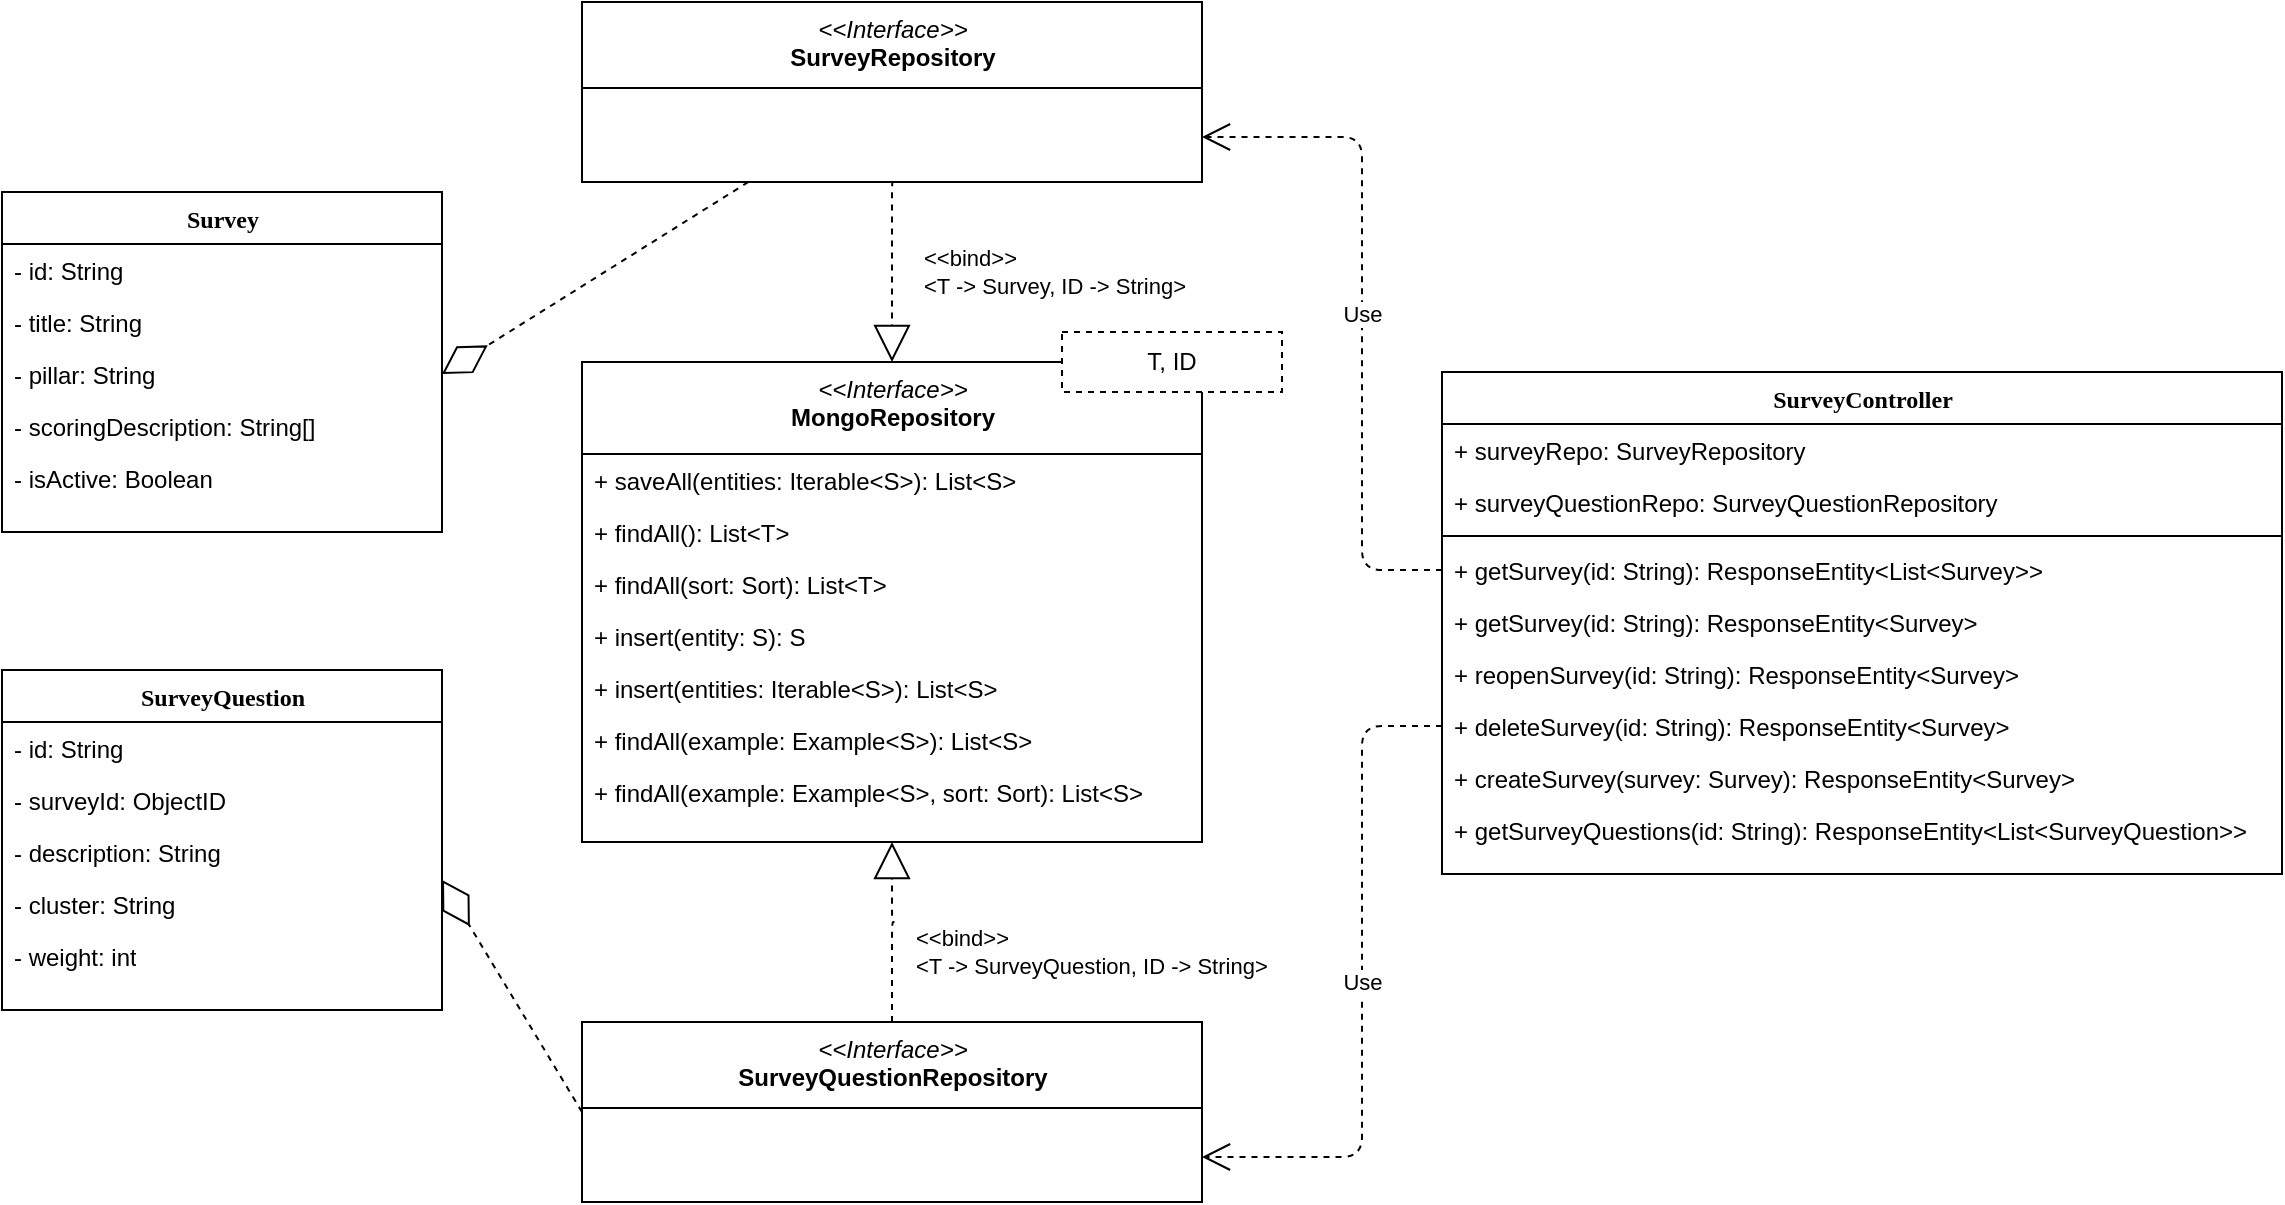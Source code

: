 <mxfile version="12.1.7" type="device" pages="1"><diagram name="Page-1" id="9f46799a-70d6-7492-0946-bef42562c5a5"><mxGraphModel dx="1580" dy="1919" grid="1" gridSize="10" guides="1" tooltips="1" connect="1" arrows="1" fold="1" page="1" pageScale="1" pageWidth="1100" pageHeight="850" background="#ffffff" math="0" shadow="0"><root><mxCell id="0"/><mxCell id="1" parent="0"/><mxCell id="78961159f06e98e8-30" value="&lt;i style=&quot;font-family: &amp;#34;helvetica&amp;#34; ; font-weight: 400&quot;&gt;&amp;lt;&amp;lt;Interface&amp;gt;&amp;gt;&lt;/i&gt;&lt;br style=&quot;font-family: &amp;#34;helvetica&amp;#34; ; font-weight: 400&quot;&gt;&lt;b style=&quot;font-family: &amp;#34;helvetica&amp;#34;&quot;&gt;SurveyRepository&lt;/b&gt;" style="swimlane;html=1;fontStyle=1;align=center;verticalAlign=top;childLayout=stackLayout;horizontal=1;startSize=43;horizontalStack=0;resizeParent=1;resizeLast=0;collapsible=1;marginBottom=0;swimlaneFillColor=#ffffff;rounded=0;shadow=0;comic=0;labelBackgroundColor=none;strokeColor=#000000;strokeWidth=1;fillColor=none;fontFamily=Verdana;fontSize=12;fontColor=#000000;" parent="1" vertex="1"><mxGeometry x="350" y="-420" width="310" height="90" as="geometry"/></mxCell><mxCell id="78961159f06e98e8-43" value="Survey" style="swimlane;html=1;fontStyle=1;align=center;verticalAlign=top;childLayout=stackLayout;horizontal=1;startSize=26;horizontalStack=0;resizeParent=1;resizeLast=0;collapsible=1;marginBottom=0;swimlaneFillColor=#ffffff;rounded=0;shadow=0;comic=0;labelBackgroundColor=none;strokeColor=#000000;strokeWidth=1;fillColor=none;fontFamily=Verdana;fontSize=12;fontColor=#000000;" parent="1" vertex="1"><mxGeometry x="60" y="-325" width="220" height="170" as="geometry"/></mxCell><mxCell id="78961159f06e98e8-44" value="-&amp;nbsp;id: String" style="text;html=1;strokeColor=none;fillColor=none;align=left;verticalAlign=top;spacingLeft=4;spacingRight=4;whiteSpace=wrap;overflow=hidden;rotatable=0;points=[[0,0.5],[1,0.5]];portConstraint=eastwest;" parent="78961159f06e98e8-43" vertex="1"><mxGeometry y="26" width="220" height="26" as="geometry"/></mxCell><mxCell id="FfX1fjsd-PwvNIkPeTNj-15" value="-&amp;nbsp;title: String" style="text;html=1;strokeColor=none;fillColor=none;align=left;verticalAlign=top;spacingLeft=4;spacingRight=4;whiteSpace=wrap;overflow=hidden;rotatable=0;points=[[0,0.5],[1,0.5]];portConstraint=eastwest;" vertex="1" parent="78961159f06e98e8-43"><mxGeometry y="52" width="220" height="26" as="geometry"/></mxCell><mxCell id="FfX1fjsd-PwvNIkPeTNj-16" value="-&amp;nbsp;pillar: String" style="text;html=1;strokeColor=none;fillColor=none;align=left;verticalAlign=top;spacingLeft=4;spacingRight=4;whiteSpace=wrap;overflow=hidden;rotatable=0;points=[[0,0.5],[1,0.5]];portConstraint=eastwest;" vertex="1" parent="78961159f06e98e8-43"><mxGeometry y="78" width="220" height="26" as="geometry"/></mxCell><mxCell id="FfX1fjsd-PwvNIkPeTNj-17" value="-&amp;nbsp;scoringDescription: String[]" style="text;html=1;strokeColor=none;fillColor=none;align=left;verticalAlign=top;spacingLeft=4;spacingRight=4;whiteSpace=wrap;overflow=hidden;rotatable=0;points=[[0,0.5],[1,0.5]];portConstraint=eastwest;" vertex="1" parent="78961159f06e98e8-43"><mxGeometry y="104" width="220" height="26" as="geometry"/></mxCell><mxCell id="FfX1fjsd-PwvNIkPeTNj-14" value="- isActive: Boolean" style="text;html=1;strokeColor=none;fillColor=none;align=left;verticalAlign=top;spacingLeft=4;spacingRight=4;whiteSpace=wrap;overflow=hidden;rotatable=0;points=[[0,0.5],[1,0.5]];portConstraint=eastwest;" vertex="1" parent="78961159f06e98e8-43"><mxGeometry y="130" width="220" height="26" as="geometry"/></mxCell><mxCell id="78961159f06e98e8-69" value="SurveyController" style="swimlane;html=1;fontStyle=1;align=center;verticalAlign=top;childLayout=stackLayout;horizontal=1;startSize=26;horizontalStack=0;resizeParent=1;resizeLast=0;collapsible=1;marginBottom=0;swimlaneFillColor=#ffffff;rounded=0;shadow=0;comic=0;labelBackgroundColor=none;strokeColor=#000000;strokeWidth=1;fillColor=none;fontFamily=Verdana;fontSize=12;fontColor=#000000;" parent="1" vertex="1"><mxGeometry x="780" y="-235" width="420" height="251" as="geometry"/></mxCell><mxCell id="78961159f06e98e8-70" value="+ surveyRepo: SurveyRepository" style="text;html=1;strokeColor=none;fillColor=none;align=left;verticalAlign=top;spacingLeft=4;spacingRight=4;whiteSpace=wrap;overflow=hidden;rotatable=0;points=[[0,0.5],[1,0.5]];portConstraint=eastwest;" parent="78961159f06e98e8-69" vertex="1"><mxGeometry y="26" width="420" height="26" as="geometry"/></mxCell><mxCell id="78961159f06e98e8-71" value="+ surveyQuestionRepo:&amp;nbsp;SurveyQuestionRepository" style="text;html=1;strokeColor=none;fillColor=none;align=left;verticalAlign=top;spacingLeft=4;spacingRight=4;whiteSpace=wrap;overflow=hidden;rotatable=0;points=[[0,0.5],[1,0.5]];portConstraint=eastwest;" parent="78961159f06e98e8-69" vertex="1"><mxGeometry y="52" width="420" height="26" as="geometry"/></mxCell><mxCell id="78961159f06e98e8-77" value="" style="line;html=1;strokeWidth=1;fillColor=none;align=left;verticalAlign=middle;spacingTop=-1;spacingLeft=3;spacingRight=3;rotatable=0;labelPosition=right;points=[];portConstraint=eastwest;" parent="78961159f06e98e8-69" vertex="1"><mxGeometry y="78" width="420" height="8" as="geometry"/></mxCell><mxCell id="78961159f06e98e8-78" value="+ getSurvey(id: String):&amp;nbsp;ResponseEntity&amp;lt;List&amp;lt;Survey&amp;gt;&amp;gt;" style="text;html=1;strokeColor=none;fillColor=none;align=left;verticalAlign=top;spacingLeft=4;spacingRight=4;whiteSpace=wrap;overflow=hidden;rotatable=0;points=[[0,0.5],[1,0.5]];portConstraint=eastwest;" parent="78961159f06e98e8-69" vertex="1"><mxGeometry y="86" width="420" height="26" as="geometry"/></mxCell><mxCell id="78961159f06e98e8-79" value="+ getSurvey(id: String):&amp;nbsp;ResponseEntity&amp;lt;Survey&amp;gt;" style="text;html=1;strokeColor=none;fillColor=none;align=left;verticalAlign=top;spacingLeft=4;spacingRight=4;whiteSpace=wrap;overflow=hidden;rotatable=0;points=[[0,0.5],[1,0.5]];portConstraint=eastwest;" parent="78961159f06e98e8-69" vertex="1"><mxGeometry y="112" width="420" height="26" as="geometry"/></mxCell><mxCell id="78961159f06e98e8-80" value="+ reopenSurvey(id: String):&amp;nbsp;ResponseEntity&amp;lt;Survey&amp;gt;" style="text;html=1;strokeColor=none;fillColor=none;align=left;verticalAlign=top;spacingLeft=4;spacingRight=4;whiteSpace=wrap;overflow=hidden;rotatable=0;points=[[0,0.5],[1,0.5]];portConstraint=eastwest;" parent="78961159f06e98e8-69" vertex="1"><mxGeometry y="138" width="420" height="26" as="geometry"/></mxCell><mxCell id="78961159f06e98e8-81" value="+ deleteSurvey(id: String): ResponseEntity&amp;lt;Survey&amp;gt;" style="text;html=1;strokeColor=none;fillColor=none;align=left;verticalAlign=top;spacingLeft=4;spacingRight=4;whiteSpace=wrap;overflow=hidden;rotatable=0;points=[[0,0.5],[1,0.5]];portConstraint=eastwest;" parent="78961159f06e98e8-69" vertex="1"><mxGeometry y="164" width="420" height="26" as="geometry"/></mxCell><mxCell id="jdwQdtpFjlNDIFuJfCBO-30" value="+ createSurvey(survey: Survey): ResponseEntity&amp;lt;Survey&amp;gt;" style="text;html=1;strokeColor=none;fillColor=none;align=left;verticalAlign=top;spacingLeft=4;spacingRight=4;whiteSpace=wrap;overflow=hidden;rotatable=0;points=[[0,0.5],[1,0.5]];portConstraint=eastwest;" parent="78961159f06e98e8-69" vertex="1"><mxGeometry y="190" width="420" height="26" as="geometry"/></mxCell><mxCell id="jdwQdtpFjlNDIFuJfCBO-32" value="+ getSurveyQuestions(id: String):&amp;nbsp;ResponseEntity&amp;lt;List&amp;lt;SurveyQuestion&amp;gt;&amp;gt;" style="text;html=1;strokeColor=none;fillColor=none;align=left;verticalAlign=top;spacingLeft=4;spacingRight=4;whiteSpace=wrap;overflow=hidden;rotatable=0;points=[[0,0.5],[1,0.5]];portConstraint=eastwest;" parent="78961159f06e98e8-69" vertex="1"><mxGeometry y="216" width="420" height="26" as="geometry"/></mxCell><mxCell id="jdwQdtpFjlNDIFuJfCBO-51" value="&amp;lt;&amp;lt;bind&amp;gt;&amp;gt;&lt;br&gt;&amp;lt;T -&amp;gt; Survey, ID -&amp;gt; String&amp;gt;" style="endArrow=block;endSize=16;endFill=0;html=1;edgeStyle=orthogonalEdgeStyle;exitX=0.5;exitY=1;exitDx=0;exitDy=0;entryX=0.5;entryY=0;entryDx=0;entryDy=0;dashed=1;align=left;" parent="1" source="78961159f06e98e8-30" target="FfX1fjsd-PwvNIkPeTNj-1" edge="1"><mxGeometry x="0.006" y="14" width="160" relative="1" as="geometry"><mxPoint x="500" y="70" as="sourcePoint"/><mxPoint x="500" y="-13" as="targetPoint"/><Array as="points"><mxPoint x="506" y="-330"/><mxPoint x="506" y="-330"/></Array><mxPoint as="offset"/></mxGeometry></mxCell><mxCell id="FfX1fjsd-PwvNIkPeTNj-1" value="&lt;i style=&quot;font-family: &amp;#34;helvetica&amp;#34; ; font-weight: 400&quot;&gt;&amp;lt;&amp;lt;Interface&amp;gt;&amp;gt;&lt;/i&gt;&lt;br style=&quot;font-family: &amp;#34;helvetica&amp;#34; ; font-weight: 400&quot;&gt;&lt;b style=&quot;font-family: &amp;#34;helvetica&amp;#34;&quot;&gt;MongoRepository&lt;/b&gt;" style="swimlane;html=1;fontStyle=1;align=center;verticalAlign=top;childLayout=stackLayout;horizontal=1;startSize=46;horizontalStack=0;resizeParent=1;resizeLast=0;collapsible=1;marginBottom=0;swimlaneFillColor=#ffffff;rounded=0;shadow=0;comic=0;labelBackgroundColor=none;strokeColor=#000000;strokeWidth=1;fillColor=none;fontFamily=Verdana;fontSize=12;fontColor=#000000;" vertex="1" parent="1"><mxGeometry x="350" y="-240" width="310" height="240" as="geometry"><mxRectangle x="350" y="-240" width="110" height="30" as="alternateBounds"/></mxGeometry></mxCell><mxCell id="FfX1fjsd-PwvNIkPeTNj-3" value="+ saveAll(entities: Iterable&amp;lt;S&amp;gt;): List&amp;lt;S&amp;gt;" style="text;html=1;strokeColor=none;fillColor=none;align=left;verticalAlign=top;spacingLeft=4;spacingRight=4;whiteSpace=wrap;overflow=hidden;rotatable=0;points=[[0,0.5],[1,0.5]];portConstraint=eastwest;" vertex="1" parent="FfX1fjsd-PwvNIkPeTNj-1"><mxGeometry y="46" width="310" height="26" as="geometry"/></mxCell><mxCell id="FfX1fjsd-PwvNIkPeTNj-4" value="+ findAll(): List&amp;lt;T&amp;gt;" style="text;html=1;strokeColor=none;fillColor=none;align=left;verticalAlign=top;spacingLeft=4;spacingRight=4;whiteSpace=wrap;overflow=hidden;rotatable=0;points=[[0,0.5],[1,0.5]];portConstraint=eastwest;" vertex="1" parent="FfX1fjsd-PwvNIkPeTNj-1"><mxGeometry y="72" width="310" height="26" as="geometry"/></mxCell><mxCell id="FfX1fjsd-PwvNIkPeTNj-5" value="+ findAll(sort: Sort): List&amp;lt;T&amp;gt;" style="text;html=1;strokeColor=none;fillColor=none;align=left;verticalAlign=top;spacingLeft=4;spacingRight=4;whiteSpace=wrap;overflow=hidden;rotatable=0;points=[[0,0.5],[1,0.5]];portConstraint=eastwest;" vertex="1" parent="FfX1fjsd-PwvNIkPeTNj-1"><mxGeometry y="98" width="310" height="26" as="geometry"/></mxCell><mxCell id="FfX1fjsd-PwvNIkPeTNj-6" value="+ insert(entity: S): S" style="text;html=1;strokeColor=none;fillColor=none;align=left;verticalAlign=top;spacingLeft=4;spacingRight=4;whiteSpace=wrap;overflow=hidden;rotatable=0;points=[[0,0.5],[1,0.5]];portConstraint=eastwest;" vertex="1" parent="FfX1fjsd-PwvNIkPeTNj-1"><mxGeometry y="124" width="310" height="26" as="geometry"/></mxCell><mxCell id="FfX1fjsd-PwvNIkPeTNj-7" value="+ insert(entities: Iterable&amp;lt;S&amp;gt;): List&amp;lt;S&amp;gt;" style="text;html=1;strokeColor=none;fillColor=none;align=left;verticalAlign=top;spacingLeft=4;spacingRight=4;whiteSpace=wrap;overflow=hidden;rotatable=0;points=[[0,0.5],[1,0.5]];portConstraint=eastwest;" vertex="1" parent="FfX1fjsd-PwvNIkPeTNj-1"><mxGeometry y="150" width="310" height="26" as="geometry"/></mxCell><mxCell id="FfX1fjsd-PwvNIkPeTNj-8" value="+ findAll(example: Example&amp;lt;S&amp;gt;): List&amp;lt;S&amp;gt;" style="text;html=1;strokeColor=none;fillColor=none;align=left;verticalAlign=top;spacingLeft=4;spacingRight=4;whiteSpace=wrap;overflow=hidden;rotatable=0;points=[[0,0.5],[1,0.5]];portConstraint=eastwest;" vertex="1" parent="FfX1fjsd-PwvNIkPeTNj-1"><mxGeometry y="176" width="310" height="26" as="geometry"/></mxCell><mxCell id="FfX1fjsd-PwvNIkPeTNj-9" value="+ findAll(example: Example&amp;lt;S&amp;gt;, sort: Sort): List&amp;lt;S&amp;gt;" style="text;html=1;strokeColor=none;fillColor=none;align=left;verticalAlign=top;spacingLeft=4;spacingRight=4;whiteSpace=wrap;overflow=hidden;rotatable=0;points=[[0,0.5],[1,0.5]];portConstraint=eastwest;" vertex="1" parent="FfX1fjsd-PwvNIkPeTNj-1"><mxGeometry y="202" width="310" height="26" as="geometry"/></mxCell><mxCell id="FfX1fjsd-PwvNIkPeTNj-13" value="T, ID" style="rounded=0;whiteSpace=wrap;html=1;dashed=1;" vertex="1" parent="1"><mxGeometry x="590" y="-255" width="110" height="30" as="geometry"/></mxCell><mxCell id="FfX1fjsd-PwvNIkPeTNj-20" value="&lt;i style=&quot;font-family: &amp;#34;helvetica&amp;#34; ; font-weight: 400&quot;&gt;&amp;lt;&amp;lt;Interface&amp;gt;&amp;gt;&lt;/i&gt;&lt;br style=&quot;font-family: &amp;#34;helvetica&amp;#34; ; font-weight: 400&quot;&gt;&lt;b style=&quot;font-family: &amp;#34;helvetica&amp;#34;&quot;&gt;SurveyQuestionRepository&lt;/b&gt;" style="swimlane;html=1;fontStyle=1;align=center;verticalAlign=top;childLayout=stackLayout;horizontal=1;startSize=43;horizontalStack=0;resizeParent=1;resizeLast=0;collapsible=1;marginBottom=0;swimlaneFillColor=#ffffff;rounded=0;shadow=0;comic=0;labelBackgroundColor=none;strokeColor=#000000;strokeWidth=1;fillColor=none;fontFamily=Verdana;fontSize=12;fontColor=#000000;" vertex="1" parent="1"><mxGeometry x="350" y="90" width="310" height="90" as="geometry"/></mxCell><mxCell id="FfX1fjsd-PwvNIkPeTNj-21" value="SurveyQuestion" style="swimlane;html=1;fontStyle=1;align=center;verticalAlign=top;childLayout=stackLayout;horizontal=1;startSize=26;horizontalStack=0;resizeParent=1;resizeLast=0;collapsible=1;marginBottom=0;swimlaneFillColor=#ffffff;rounded=0;shadow=0;comic=0;labelBackgroundColor=none;strokeColor=#000000;strokeWidth=1;fillColor=none;fontFamily=Verdana;fontSize=12;fontColor=#000000;" vertex="1" parent="1"><mxGeometry x="60" y="-86" width="220" height="170" as="geometry"/></mxCell><mxCell id="FfX1fjsd-PwvNIkPeTNj-22" value="-&amp;nbsp;id: String" style="text;html=1;strokeColor=none;fillColor=none;align=left;verticalAlign=top;spacingLeft=4;spacingRight=4;whiteSpace=wrap;overflow=hidden;rotatable=0;points=[[0,0.5],[1,0.5]];portConstraint=eastwest;" vertex="1" parent="FfX1fjsd-PwvNIkPeTNj-21"><mxGeometry y="26" width="220" height="26" as="geometry"/></mxCell><mxCell id="FfX1fjsd-PwvNIkPeTNj-23" value="- surveyId: ObjectID" style="text;html=1;strokeColor=none;fillColor=none;align=left;verticalAlign=top;spacingLeft=4;spacingRight=4;whiteSpace=wrap;overflow=hidden;rotatable=0;points=[[0,0.5],[1,0.5]];portConstraint=eastwest;" vertex="1" parent="FfX1fjsd-PwvNIkPeTNj-21"><mxGeometry y="52" width="220" height="26" as="geometry"/></mxCell><mxCell id="FfX1fjsd-PwvNIkPeTNj-24" value="-&amp;nbsp;description: String" style="text;html=1;strokeColor=none;fillColor=none;align=left;verticalAlign=top;spacingLeft=4;spacingRight=4;whiteSpace=wrap;overflow=hidden;rotatable=0;points=[[0,0.5],[1,0.5]];portConstraint=eastwest;" vertex="1" parent="FfX1fjsd-PwvNIkPeTNj-21"><mxGeometry y="78" width="220" height="26" as="geometry"/></mxCell><mxCell id="FfX1fjsd-PwvNIkPeTNj-25" value="-&amp;nbsp;cluster: String" style="text;html=1;strokeColor=none;fillColor=none;align=left;verticalAlign=top;spacingLeft=4;spacingRight=4;whiteSpace=wrap;overflow=hidden;rotatable=0;points=[[0,0.5],[1,0.5]];portConstraint=eastwest;" vertex="1" parent="FfX1fjsd-PwvNIkPeTNj-21"><mxGeometry y="104" width="220" height="26" as="geometry"/></mxCell><mxCell id="FfX1fjsd-PwvNIkPeTNj-26" value="- weight: int" style="text;html=1;strokeColor=none;fillColor=none;align=left;verticalAlign=top;spacingLeft=4;spacingRight=4;whiteSpace=wrap;overflow=hidden;rotatable=0;points=[[0,0.5],[1,0.5]];portConstraint=eastwest;" vertex="1" parent="FfX1fjsd-PwvNIkPeTNj-21"><mxGeometry y="130" width="220" height="26" as="geometry"/></mxCell><mxCell id="FfX1fjsd-PwvNIkPeTNj-30" value="&amp;lt;&amp;lt;bind&amp;gt;&amp;gt;&lt;br&gt;&amp;lt;T -&amp;gt; SurveyQuestion, ID -&amp;gt; String&amp;gt;" style="endArrow=block;endSize=16;endFill=0;html=1;edgeStyle=orthogonalEdgeStyle;exitX=0.5;exitY=0;exitDx=0;exitDy=0;dashed=1;align=left;entryX=0.5;entryY=1;entryDx=0;entryDy=0;" edge="1" parent="1" source="FfX1fjsd-PwvNIkPeTNj-20" target="FfX1fjsd-PwvNIkPeTNj-1"><mxGeometry x="-0.778" y="27" width="160" relative="1" as="geometry"><mxPoint x="699.5" y="240" as="sourcePoint"/><mxPoint x="690" y="-40" as="targetPoint"/><mxPoint x="37" y="-25" as="offset"/><Array as="points"><mxPoint x="506" y="40"/><mxPoint x="506" y="40"/></Array></mxGeometry></mxCell><mxCell id="FfX1fjsd-PwvNIkPeTNj-32" value="Use" style="endArrow=open;endSize=12;dashed=1;html=1;entryX=1;entryY=0.75;entryDx=0;entryDy=0;exitX=0;exitY=0.5;exitDx=0;exitDy=0;edgeStyle=elbowEdgeStyle;" edge="1" parent="1" source="78961159f06e98e8-78" target="78961159f06e98e8-30"><mxGeometry width="160" relative="1" as="geometry"><mxPoint x="705.0" y="169.786" as="sourcePoint"/><mxPoint x="615.0" y="51.214" as="targetPoint"/><Array as="points"><mxPoint x="740" y="-230"/></Array></mxGeometry></mxCell><mxCell id="FfX1fjsd-PwvNIkPeTNj-33" value="Use" style="endArrow=open;endSize=12;dashed=1;html=1;exitX=0;exitY=0.5;exitDx=0;exitDy=0;edgeStyle=elbowEdgeStyle;entryX=1;entryY=0.75;entryDx=0;entryDy=0;" edge="1" parent="1" source="78961159f06e98e8-81" target="FfX1fjsd-PwvNIkPeTNj-20"><mxGeometry width="160" relative="1" as="geometry"><mxPoint x="800" y="22.143" as="sourcePoint"/><mxPoint x="660" y="278" as="targetPoint"/><Array as="points"><mxPoint x="740" y="120"/></Array></mxGeometry></mxCell><mxCell id="FfX1fjsd-PwvNIkPeTNj-34" value="" style="endArrow=diamondThin;endFill=0;endSize=24;html=1;dashed=1;entryX=1;entryY=0.5;entryDx=0;entryDy=0;" edge="1" parent="1" source="78961159f06e98e8-30" target="FfX1fjsd-PwvNIkPeTNj-16"><mxGeometry width="160" relative="1" as="geometry"><mxPoint x="40" y="320" as="sourcePoint"/><mxPoint x="260" y="80" as="targetPoint"/></mxGeometry></mxCell><mxCell id="FfX1fjsd-PwvNIkPeTNj-35" value="" style="endArrow=diamondThin;endFill=0;endSize=24;html=1;dashed=1;entryX=1;entryY=0.038;entryDx=0;entryDy=0;exitX=0;exitY=0.5;exitDx=0;exitDy=0;entryPerimeter=0;" edge="1" parent="1" source="FfX1fjsd-PwvNIkPeTNj-20" target="FfX1fjsd-PwvNIkPeTNj-25"><mxGeometry width="160" relative="1" as="geometry"><mxPoint x="438.438" y="100" as="sourcePoint"/><mxPoint x="270.0" y="1.0" as="targetPoint"/></mxGeometry></mxCell></root></mxGraphModel></diagram></mxfile>